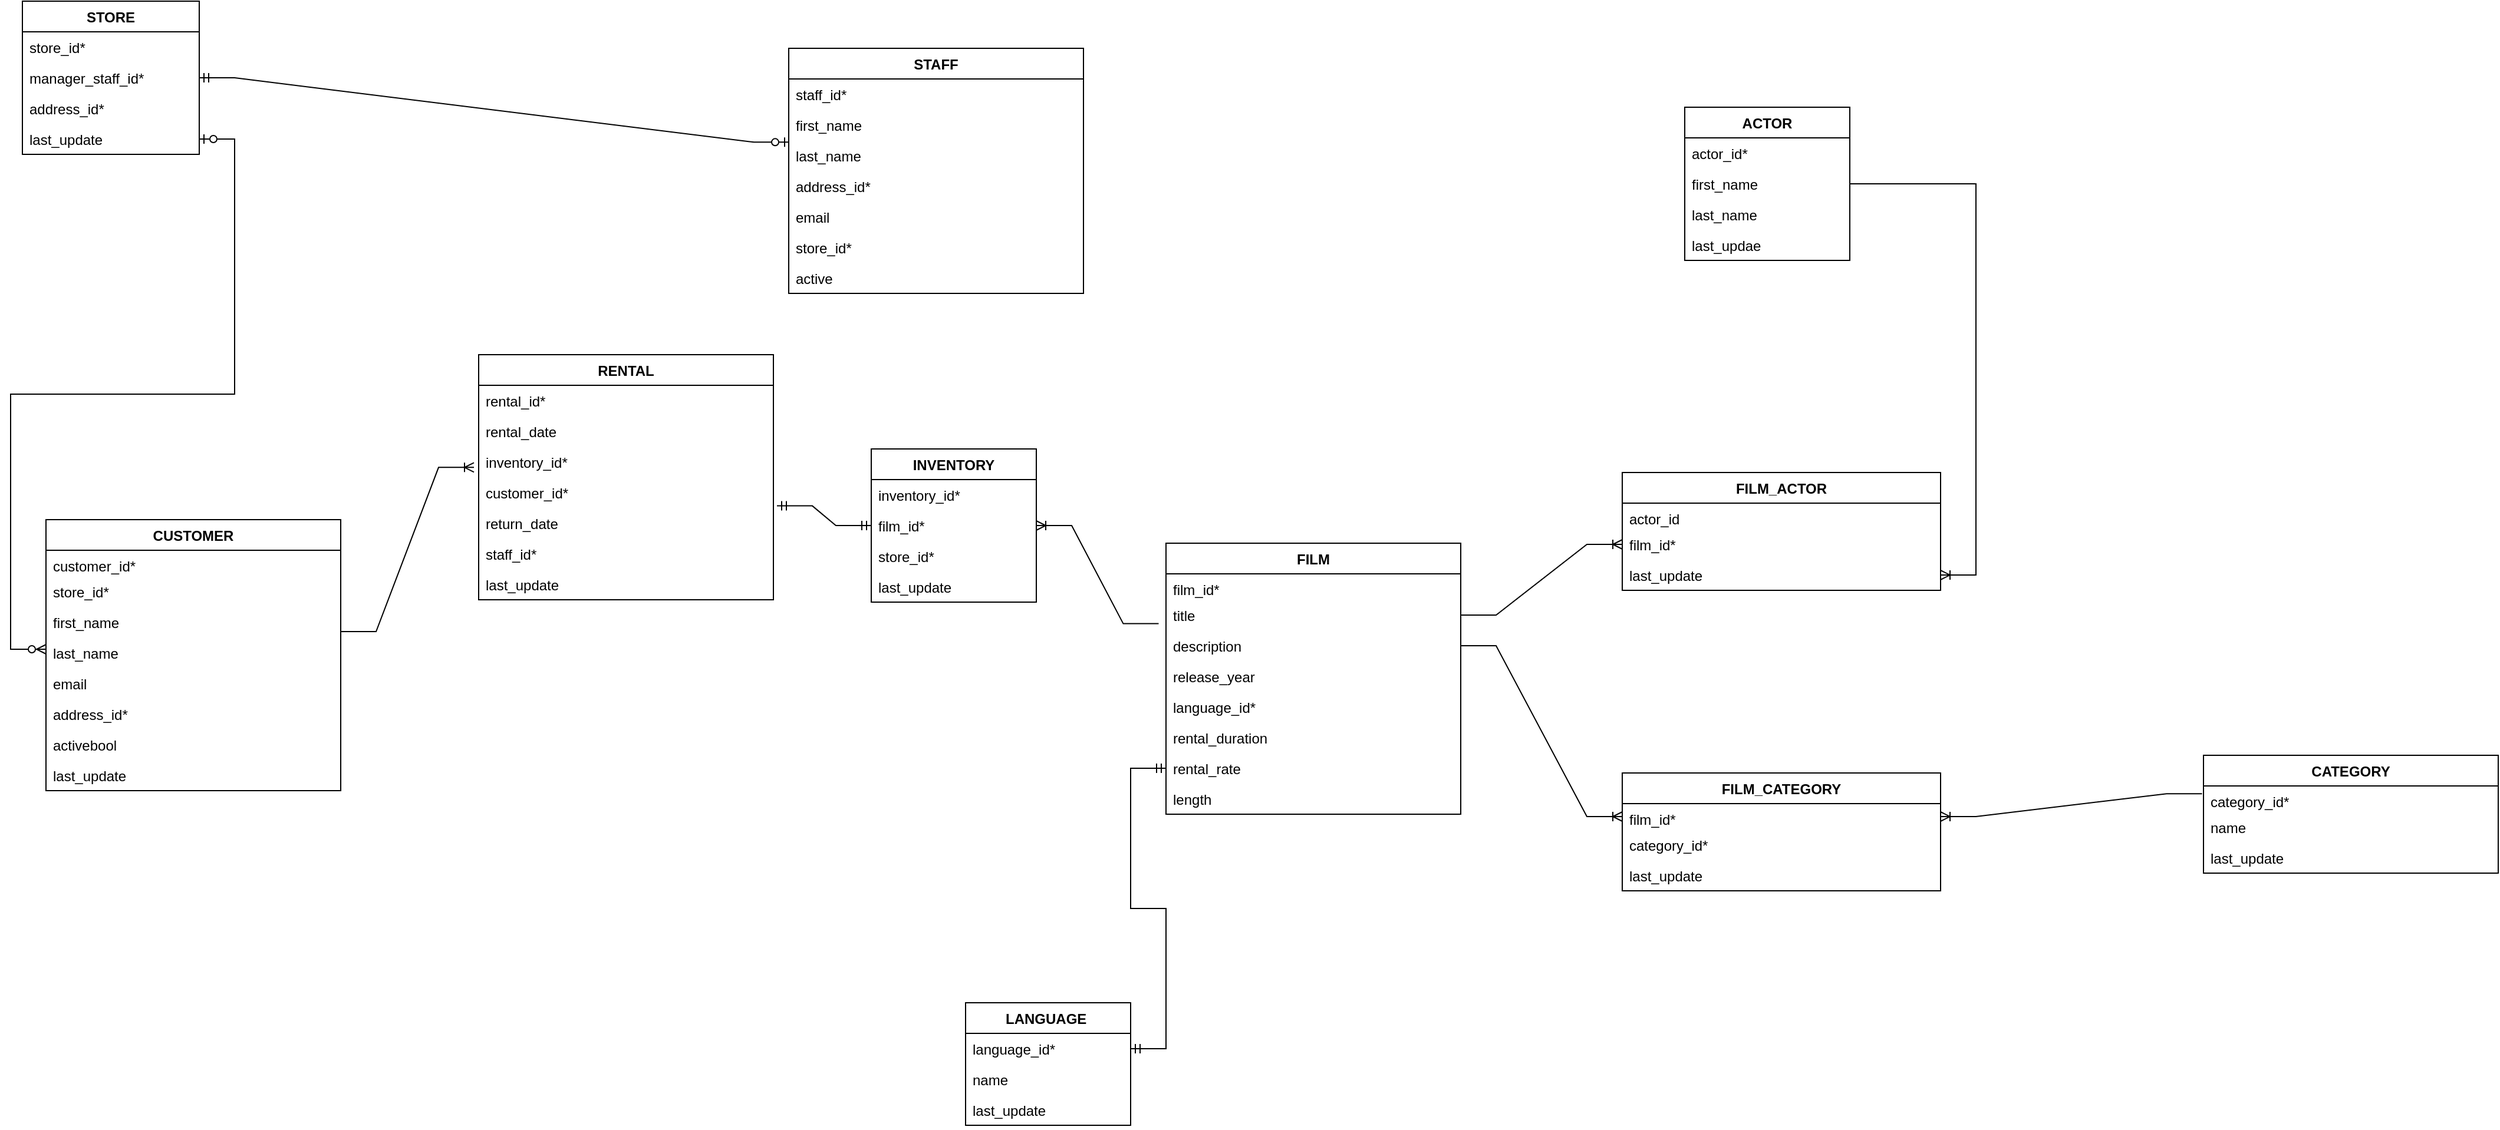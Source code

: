 <mxfile version="17.2.5" type="github">
  <diagram id="jvj_mjDD8zKbe3F_Ecz3" name="Page-1">
    <mxGraphModel dx="2211" dy="861" grid="1" gridSize="10" guides="1" tooltips="1" connect="1" arrows="1" fold="1" page="1" pageScale="1" pageWidth="827" pageHeight="1169" math="0" shadow="0">
      <root>
        <mxCell id="0" />
        <mxCell id="1" parent="0" />
        <mxCell id="hdb_1NuAloHOrRCtEI5n-2" value="STORE" style="swimlane;fontStyle=1;childLayout=stackLayout;horizontal=1;startSize=26;horizontalStack=0;resizeParent=1;resizeParentMax=0;resizeLast=0;collapsible=1;marginBottom=0;" vertex="1" parent="1">
          <mxGeometry x="-800" y="10" width="150" height="130" as="geometry" />
        </mxCell>
        <mxCell id="hdb_1NuAloHOrRCtEI5n-3" value="store_id*" style="text;align=left;verticalAlign=top;spacingLeft=4;spacingRight=4;overflow=hidden;rotatable=0;points=[[0,0.5],[1,0.5]];portConstraint=eastwest;" vertex="1" parent="hdb_1NuAloHOrRCtEI5n-2">
          <mxGeometry y="26" width="150" height="26" as="geometry" />
        </mxCell>
        <mxCell id="hdb_1NuAloHOrRCtEI5n-4" value="manager_staff_id*" style="text;align=left;verticalAlign=top;spacingLeft=4;spacingRight=4;overflow=hidden;rotatable=0;points=[[0,0.5],[1,0.5]];portConstraint=eastwest;" vertex="1" parent="hdb_1NuAloHOrRCtEI5n-2">
          <mxGeometry y="52" width="150" height="26" as="geometry" />
        </mxCell>
        <mxCell id="hdb_1NuAloHOrRCtEI5n-5" value="address_id*" style="text;align=left;verticalAlign=top;spacingLeft=4;spacingRight=4;overflow=hidden;rotatable=0;points=[[0,0.5],[1,0.5]];portConstraint=eastwest;" vertex="1" parent="hdb_1NuAloHOrRCtEI5n-2">
          <mxGeometry y="78" width="150" height="26" as="geometry" />
        </mxCell>
        <mxCell id="hdb_1NuAloHOrRCtEI5n-10" value="last_update" style="text;align=left;verticalAlign=top;spacingLeft=4;spacingRight=4;overflow=hidden;rotatable=0;points=[[0,0.5],[1,0.5]];portConstraint=eastwest;" vertex="1" parent="hdb_1NuAloHOrRCtEI5n-2">
          <mxGeometry y="104" width="150" height="26" as="geometry" />
        </mxCell>
        <mxCell id="hdb_1NuAloHOrRCtEI5n-14" value="CUSTOMER" style="swimlane;fontStyle=1;childLayout=stackLayout;horizontal=1;startSize=26;horizontalStack=0;resizeParent=1;resizeParentMax=0;resizeLast=0;collapsible=1;marginBottom=0;" vertex="1" parent="1">
          <mxGeometry x="-780" y="450" width="250" height="230" as="geometry" />
        </mxCell>
        <mxCell id="hdb_1NuAloHOrRCtEI5n-15" value="customer_id* " style="text;align=left;verticalAlign=top;spacingLeft=4;spacingRight=4;overflow=hidden;rotatable=0;points=[[0,0.5],[1,0.5]];portConstraint=eastwest;" vertex="1" parent="hdb_1NuAloHOrRCtEI5n-14">
          <mxGeometry y="26" width="250" height="22" as="geometry" />
        </mxCell>
        <mxCell id="hdb_1NuAloHOrRCtEI5n-16" value="store_id*" style="text;align=left;verticalAlign=top;spacingLeft=4;spacingRight=4;overflow=hidden;rotatable=0;points=[[0,0.5],[1,0.5]];portConstraint=eastwest;" vertex="1" parent="hdb_1NuAloHOrRCtEI5n-14">
          <mxGeometry y="48" width="250" height="26" as="geometry" />
        </mxCell>
        <mxCell id="hdb_1NuAloHOrRCtEI5n-17" value="first_name " style="text;align=left;verticalAlign=top;spacingLeft=4;spacingRight=4;overflow=hidden;rotatable=0;points=[[0,0.5],[1,0.5]];portConstraint=eastwest;" vertex="1" parent="hdb_1NuAloHOrRCtEI5n-14">
          <mxGeometry y="74" width="250" height="26" as="geometry" />
        </mxCell>
        <mxCell id="hdb_1NuAloHOrRCtEI5n-18" value="last_name " style="text;align=left;verticalAlign=top;spacingLeft=4;spacingRight=4;overflow=hidden;rotatable=0;points=[[0,0.5],[1,0.5]];portConstraint=eastwest;" vertex="1" parent="hdb_1NuAloHOrRCtEI5n-14">
          <mxGeometry y="100" width="250" height="26" as="geometry" />
        </mxCell>
        <mxCell id="hdb_1NuAloHOrRCtEI5n-19" value="email " style="text;align=left;verticalAlign=top;spacingLeft=4;spacingRight=4;overflow=hidden;rotatable=0;points=[[0,0.5],[1,0.5]];portConstraint=eastwest;" vertex="1" parent="hdb_1NuAloHOrRCtEI5n-14">
          <mxGeometry y="126" width="250" height="26" as="geometry" />
        </mxCell>
        <mxCell id="hdb_1NuAloHOrRCtEI5n-20" value="address_id*" style="text;align=left;verticalAlign=top;spacingLeft=4;spacingRight=4;overflow=hidden;rotatable=0;points=[[0,0.5],[1,0.5]];portConstraint=eastwest;" vertex="1" parent="hdb_1NuAloHOrRCtEI5n-14">
          <mxGeometry y="152" width="250" height="26" as="geometry" />
        </mxCell>
        <mxCell id="hdb_1NuAloHOrRCtEI5n-21" value="activebool " style="text;align=left;verticalAlign=top;spacingLeft=4;spacingRight=4;overflow=hidden;rotatable=0;points=[[0,0.5],[1,0.5]];portConstraint=eastwest;" vertex="1" parent="hdb_1NuAloHOrRCtEI5n-14">
          <mxGeometry y="178" width="250" height="26" as="geometry" />
        </mxCell>
        <mxCell id="hdb_1NuAloHOrRCtEI5n-83" value="last_update " style="text;align=left;verticalAlign=top;spacingLeft=4;spacingRight=4;overflow=hidden;rotatable=0;points=[[0,0.5],[1,0.5]];portConstraint=eastwest;" vertex="1" parent="hdb_1NuAloHOrRCtEI5n-14">
          <mxGeometry y="204" width="250" height="26" as="geometry" />
        </mxCell>
        <mxCell id="hdb_1NuAloHOrRCtEI5n-22" value="LANGUAGE " style="swimlane;fontStyle=1;childLayout=stackLayout;horizontal=1;startSize=26;horizontalStack=0;resizeParent=1;resizeParentMax=0;resizeLast=0;collapsible=1;marginBottom=0;" vertex="1" parent="1">
          <mxGeometry y="860" width="140" height="104" as="geometry" />
        </mxCell>
        <mxCell id="hdb_1NuAloHOrRCtEI5n-23" value="language_id*" style="text;align=left;verticalAlign=top;spacingLeft=4;spacingRight=4;overflow=hidden;rotatable=0;points=[[0,0.5],[1,0.5]];portConstraint=eastwest;" vertex="1" parent="hdb_1NuAloHOrRCtEI5n-22">
          <mxGeometry y="26" width="140" height="26" as="geometry" />
        </mxCell>
        <mxCell id="hdb_1NuAloHOrRCtEI5n-24" value="name" style="text;align=left;verticalAlign=top;spacingLeft=4;spacingRight=4;overflow=hidden;rotatable=0;points=[[0,0.5],[1,0.5]];portConstraint=eastwest;" vertex="1" parent="hdb_1NuAloHOrRCtEI5n-22">
          <mxGeometry y="52" width="140" height="26" as="geometry" />
        </mxCell>
        <mxCell id="hdb_1NuAloHOrRCtEI5n-25" value="last_update " style="text;align=left;verticalAlign=top;spacingLeft=4;spacingRight=4;overflow=hidden;rotatable=0;points=[[0,0.5],[1,0.5]];portConstraint=eastwest;" vertex="1" parent="hdb_1NuAloHOrRCtEI5n-22">
          <mxGeometry y="78" width="140" height="26" as="geometry" />
        </mxCell>
        <mxCell id="hdb_1NuAloHOrRCtEI5n-30" value="ACTOR" style="swimlane;fontStyle=1;childLayout=stackLayout;horizontal=1;startSize=26;horizontalStack=0;resizeParent=1;resizeParentMax=0;resizeLast=0;collapsible=1;marginBottom=0;" vertex="1" parent="1">
          <mxGeometry x="610" y="100" width="140" height="130" as="geometry" />
        </mxCell>
        <mxCell id="hdb_1NuAloHOrRCtEI5n-31" value="actor_id*" style="text;align=left;verticalAlign=top;spacingLeft=4;spacingRight=4;overflow=hidden;rotatable=0;points=[[0,0.5],[1,0.5]];portConstraint=eastwest;" vertex="1" parent="hdb_1NuAloHOrRCtEI5n-30">
          <mxGeometry y="26" width="140" height="26" as="geometry" />
        </mxCell>
        <mxCell id="hdb_1NuAloHOrRCtEI5n-32" value="first_name " style="text;align=left;verticalAlign=top;spacingLeft=4;spacingRight=4;overflow=hidden;rotatable=0;points=[[0,0.5],[1,0.5]];portConstraint=eastwest;" vertex="1" parent="hdb_1NuAloHOrRCtEI5n-30">
          <mxGeometry y="52" width="140" height="26" as="geometry" />
        </mxCell>
        <mxCell id="hdb_1NuAloHOrRCtEI5n-33" value="last_name " style="text;align=left;verticalAlign=top;spacingLeft=4;spacingRight=4;overflow=hidden;rotatable=0;points=[[0,0.5],[1,0.5]];portConstraint=eastwest;" vertex="1" parent="hdb_1NuAloHOrRCtEI5n-30">
          <mxGeometry y="78" width="140" height="26" as="geometry" />
        </mxCell>
        <mxCell id="hdb_1NuAloHOrRCtEI5n-34" value="last_updae" style="text;align=left;verticalAlign=top;spacingLeft=4;spacingRight=4;overflow=hidden;rotatable=0;points=[[0,0.5],[1,0.5]];portConstraint=eastwest;" vertex="1" parent="hdb_1NuAloHOrRCtEI5n-30">
          <mxGeometry y="104" width="140" height="26" as="geometry" />
        </mxCell>
        <mxCell id="hdb_1NuAloHOrRCtEI5n-38" value="STAFF" style="swimlane;fontStyle=1;childLayout=stackLayout;horizontal=1;startSize=26;horizontalStack=0;resizeParent=1;resizeParentMax=0;resizeLast=0;collapsible=1;marginBottom=0;" vertex="1" parent="1">
          <mxGeometry x="-150" y="50" width="250" height="208" as="geometry" />
        </mxCell>
        <mxCell id="hdb_1NuAloHOrRCtEI5n-39" value="staff_id*" style="text;align=left;verticalAlign=top;spacingLeft=4;spacingRight=4;overflow=hidden;rotatable=0;points=[[0,0.5],[1,0.5]];portConstraint=eastwest;" vertex="1" parent="hdb_1NuAloHOrRCtEI5n-38">
          <mxGeometry y="26" width="250" height="26" as="geometry" />
        </mxCell>
        <mxCell id="hdb_1NuAloHOrRCtEI5n-40" value="first_name " style="text;align=left;verticalAlign=top;spacingLeft=4;spacingRight=4;overflow=hidden;rotatable=0;points=[[0,0.5],[1,0.5]];portConstraint=eastwest;" vertex="1" parent="hdb_1NuAloHOrRCtEI5n-38">
          <mxGeometry y="52" width="250" height="26" as="geometry" />
        </mxCell>
        <mxCell id="hdb_1NuAloHOrRCtEI5n-41" value="last_name " style="text;align=left;verticalAlign=top;spacingLeft=4;spacingRight=4;overflow=hidden;rotatable=0;points=[[0,0.5],[1,0.5]];portConstraint=eastwest;" vertex="1" parent="hdb_1NuAloHOrRCtEI5n-38">
          <mxGeometry y="78" width="250" height="26" as="geometry" />
        </mxCell>
        <mxCell id="hdb_1NuAloHOrRCtEI5n-42" value="address_id*" style="text;align=left;verticalAlign=top;spacingLeft=4;spacingRight=4;overflow=hidden;rotatable=0;points=[[0,0.5],[1,0.5]];portConstraint=eastwest;" vertex="1" parent="hdb_1NuAloHOrRCtEI5n-38">
          <mxGeometry y="104" width="250" height="26" as="geometry" />
        </mxCell>
        <mxCell id="hdb_1NuAloHOrRCtEI5n-43" value="email " style="text;align=left;verticalAlign=top;spacingLeft=4;spacingRight=4;overflow=hidden;rotatable=0;points=[[0,0.5],[1,0.5]];portConstraint=eastwest;" vertex="1" parent="hdb_1NuAloHOrRCtEI5n-38">
          <mxGeometry y="130" width="250" height="26" as="geometry" />
        </mxCell>
        <mxCell id="hdb_1NuAloHOrRCtEI5n-44" value="store_id*" style="text;align=left;verticalAlign=top;spacingLeft=4;spacingRight=4;overflow=hidden;rotatable=0;points=[[0,0.5],[1,0.5]];portConstraint=eastwest;" vertex="1" parent="hdb_1NuAloHOrRCtEI5n-38">
          <mxGeometry y="156" width="250" height="26" as="geometry" />
        </mxCell>
        <mxCell id="hdb_1NuAloHOrRCtEI5n-45" value="active " style="text;align=left;verticalAlign=top;spacingLeft=4;spacingRight=4;overflow=hidden;rotatable=0;points=[[0,0.5],[1,0.5]];portConstraint=eastwest;" vertex="1" parent="hdb_1NuAloHOrRCtEI5n-38">
          <mxGeometry y="182" width="250" height="26" as="geometry" />
        </mxCell>
        <mxCell id="hdb_1NuAloHOrRCtEI5n-62" value="FILM_CATEGORY" style="swimlane;fontStyle=1;childLayout=stackLayout;horizontal=1;startSize=26;horizontalStack=0;resizeParent=1;resizeParentMax=0;resizeLast=0;collapsible=1;marginBottom=0;" vertex="1" parent="1">
          <mxGeometry x="557" y="665" width="270" height="100" as="geometry" />
        </mxCell>
        <mxCell id="hdb_1NuAloHOrRCtEI5n-63" value="film_id*" style="text;align=left;verticalAlign=top;spacingLeft=4;spacingRight=4;overflow=hidden;rotatable=0;points=[[0,0.5],[1,0.5]];portConstraint=eastwest;" vertex="1" parent="hdb_1NuAloHOrRCtEI5n-62">
          <mxGeometry y="26" width="270" height="22" as="geometry" />
        </mxCell>
        <mxCell id="hdb_1NuAloHOrRCtEI5n-64" value="category_id*" style="text;align=left;verticalAlign=top;spacingLeft=4;spacingRight=4;overflow=hidden;rotatable=0;points=[[0,0.5],[1,0.5]];portConstraint=eastwest;" vertex="1" parent="hdb_1NuAloHOrRCtEI5n-62">
          <mxGeometry y="48" width="270" height="26" as="geometry" />
        </mxCell>
        <mxCell id="hdb_1NuAloHOrRCtEI5n-65" value="last_update " style="text;align=left;verticalAlign=top;spacingLeft=4;spacingRight=4;overflow=hidden;rotatable=0;points=[[0,0.5],[1,0.5]];portConstraint=eastwest;" vertex="1" parent="hdb_1NuAloHOrRCtEI5n-62">
          <mxGeometry y="74" width="270" height="26" as="geometry" />
        </mxCell>
        <mxCell id="hdb_1NuAloHOrRCtEI5n-70" value="INVENTORY" style="swimlane;fontStyle=1;childLayout=stackLayout;horizontal=1;startSize=26;horizontalStack=0;resizeParent=1;resizeParentMax=0;resizeLast=0;collapsible=1;marginBottom=0;" vertex="1" parent="1">
          <mxGeometry x="-80" y="390" width="140" height="130" as="geometry" />
        </mxCell>
        <mxCell id="hdb_1NuAloHOrRCtEI5n-72" value="inventory_id*" style="text;align=left;verticalAlign=top;spacingLeft=4;spacingRight=4;overflow=hidden;rotatable=0;points=[[0,0.5],[1,0.5]];portConstraint=eastwest;" vertex="1" parent="hdb_1NuAloHOrRCtEI5n-70">
          <mxGeometry y="26" width="140" height="26" as="geometry" />
        </mxCell>
        <mxCell id="hdb_1NuAloHOrRCtEI5n-73" value="film_id*" style="text;align=left;verticalAlign=top;spacingLeft=4;spacingRight=4;overflow=hidden;rotatable=0;points=[[0,0.5],[1,0.5]];portConstraint=eastwest;" vertex="1" parent="hdb_1NuAloHOrRCtEI5n-70">
          <mxGeometry y="52" width="140" height="26" as="geometry" />
        </mxCell>
        <mxCell id="hdb_1NuAloHOrRCtEI5n-80" value="store_id*" style="text;align=left;verticalAlign=top;spacingLeft=4;spacingRight=4;overflow=hidden;rotatable=0;points=[[0,0.5],[1,0.5]];portConstraint=eastwest;" vertex="1" parent="hdb_1NuAloHOrRCtEI5n-70">
          <mxGeometry y="78" width="140" height="26" as="geometry" />
        </mxCell>
        <mxCell id="hdb_1NuAloHOrRCtEI5n-81" value="last_update " style="text;align=left;verticalAlign=top;spacingLeft=4;spacingRight=4;overflow=hidden;rotatable=0;points=[[0,0.5],[1,0.5]];portConstraint=eastwest;" vertex="1" parent="hdb_1NuAloHOrRCtEI5n-70">
          <mxGeometry y="104" width="140" height="26" as="geometry" />
        </mxCell>
        <mxCell id="hdb_1NuAloHOrRCtEI5n-101" value="FILM" style="swimlane;fontStyle=1;childLayout=stackLayout;horizontal=1;startSize=26;horizontalStack=0;resizeParent=1;resizeParentMax=0;resizeLast=0;collapsible=1;marginBottom=0;" vertex="1" parent="1">
          <mxGeometry x="170" y="470" width="250" height="230" as="geometry" />
        </mxCell>
        <mxCell id="hdb_1NuAloHOrRCtEI5n-102" value="film_id*" style="text;align=left;verticalAlign=top;spacingLeft=4;spacingRight=4;overflow=hidden;rotatable=0;points=[[0,0.5],[1,0.5]];portConstraint=eastwest;" vertex="1" parent="hdb_1NuAloHOrRCtEI5n-101">
          <mxGeometry y="26" width="250" height="22" as="geometry" />
        </mxCell>
        <mxCell id="hdb_1NuAloHOrRCtEI5n-103" value="title " style="text;align=left;verticalAlign=top;spacingLeft=4;spacingRight=4;overflow=hidden;rotatable=0;points=[[0,0.5],[1,0.5]];portConstraint=eastwest;" vertex="1" parent="hdb_1NuAloHOrRCtEI5n-101">
          <mxGeometry y="48" width="250" height="26" as="geometry" />
        </mxCell>
        <mxCell id="hdb_1NuAloHOrRCtEI5n-104" value="description " style="text;align=left;verticalAlign=top;spacingLeft=4;spacingRight=4;overflow=hidden;rotatable=0;points=[[0,0.5],[1,0.5]];portConstraint=eastwest;" vertex="1" parent="hdb_1NuAloHOrRCtEI5n-101">
          <mxGeometry y="74" width="250" height="26" as="geometry" />
        </mxCell>
        <mxCell id="hdb_1NuAloHOrRCtEI5n-105" value="release_year " style="text;align=left;verticalAlign=top;spacingLeft=4;spacingRight=4;overflow=hidden;rotatable=0;points=[[0,0.5],[1,0.5]];portConstraint=eastwest;" vertex="1" parent="hdb_1NuAloHOrRCtEI5n-101">
          <mxGeometry y="100" width="250" height="26" as="geometry" />
        </mxCell>
        <mxCell id="hdb_1NuAloHOrRCtEI5n-106" value="language_id*" style="text;align=left;verticalAlign=top;spacingLeft=4;spacingRight=4;overflow=hidden;rotatable=0;points=[[0,0.5],[1,0.5]];portConstraint=eastwest;" vertex="1" parent="hdb_1NuAloHOrRCtEI5n-101">
          <mxGeometry y="126" width="250" height="26" as="geometry" />
        </mxCell>
        <mxCell id="hdb_1NuAloHOrRCtEI5n-107" value="rental_duration " style="text;align=left;verticalAlign=top;spacingLeft=4;spacingRight=4;overflow=hidden;rotatable=0;points=[[0,0.5],[1,0.5]];portConstraint=eastwest;" vertex="1" parent="hdb_1NuAloHOrRCtEI5n-101">
          <mxGeometry y="152" width="250" height="26" as="geometry" />
        </mxCell>
        <mxCell id="hdb_1NuAloHOrRCtEI5n-108" value="rental_rate " style="text;align=left;verticalAlign=top;spacingLeft=4;spacingRight=4;overflow=hidden;rotatable=0;points=[[0,0.5],[1,0.5]];portConstraint=eastwest;" vertex="1" parent="hdb_1NuAloHOrRCtEI5n-101">
          <mxGeometry y="178" width="250" height="26" as="geometry" />
        </mxCell>
        <mxCell id="hdb_1NuAloHOrRCtEI5n-109" value="length " style="text;align=left;verticalAlign=top;spacingLeft=4;spacingRight=4;overflow=hidden;rotatable=0;points=[[0,0.5],[1,0.5]];portConstraint=eastwest;" vertex="1" parent="hdb_1NuAloHOrRCtEI5n-101">
          <mxGeometry y="204" width="250" height="26" as="geometry" />
        </mxCell>
        <mxCell id="hdb_1NuAloHOrRCtEI5n-150" value="CATEGORY" style="swimlane;fontStyle=1;childLayout=stackLayout;horizontal=1;startSize=26;horizontalStack=0;resizeParent=1;resizeParentMax=0;resizeLast=0;collapsible=1;marginBottom=0;" vertex="1" parent="1">
          <mxGeometry x="1050" y="650" width="250" height="100" as="geometry" />
        </mxCell>
        <mxCell id="hdb_1NuAloHOrRCtEI5n-151" value="category_id*" style="text;align=left;verticalAlign=top;spacingLeft=4;spacingRight=4;overflow=hidden;rotatable=0;points=[[0,0.5],[1,0.5]];portConstraint=eastwest;" vertex="1" parent="hdb_1NuAloHOrRCtEI5n-150">
          <mxGeometry y="26" width="250" height="22" as="geometry" />
        </mxCell>
        <mxCell id="hdb_1NuAloHOrRCtEI5n-152" value="name" style="text;align=left;verticalAlign=top;spacingLeft=4;spacingRight=4;overflow=hidden;rotatable=0;points=[[0,0.5],[1,0.5]];portConstraint=eastwest;" vertex="1" parent="hdb_1NuAloHOrRCtEI5n-150">
          <mxGeometry y="48" width="250" height="26" as="geometry" />
        </mxCell>
        <mxCell id="hdb_1NuAloHOrRCtEI5n-153" value="last_update" style="text;align=left;verticalAlign=top;spacingLeft=4;spacingRight=4;overflow=hidden;rotatable=0;points=[[0,0.5],[1,0.5]];portConstraint=eastwest;" vertex="1" parent="hdb_1NuAloHOrRCtEI5n-150">
          <mxGeometry y="74" width="250" height="26" as="geometry" />
        </mxCell>
        <mxCell id="hdb_1NuAloHOrRCtEI5n-46" value="RENTAL" style="swimlane;fontStyle=1;childLayout=stackLayout;horizontal=1;startSize=26;horizontalStack=0;resizeParent=1;resizeParentMax=0;resizeLast=0;collapsible=1;marginBottom=0;" vertex="1" parent="1">
          <mxGeometry x="-413" y="310" width="250" height="208" as="geometry" />
        </mxCell>
        <mxCell id="hdb_1NuAloHOrRCtEI5n-47" value="rental_id*" style="text;align=left;verticalAlign=top;spacingLeft=4;spacingRight=4;overflow=hidden;rotatable=0;points=[[0,0.5],[1,0.5]];portConstraint=eastwest;" vertex="1" parent="hdb_1NuAloHOrRCtEI5n-46">
          <mxGeometry y="26" width="250" height="26" as="geometry" />
        </mxCell>
        <mxCell id="hdb_1NuAloHOrRCtEI5n-48" value="rental_date" style="text;align=left;verticalAlign=top;spacingLeft=4;spacingRight=4;overflow=hidden;rotatable=0;points=[[0,0.5],[1,0.5]];portConstraint=eastwest;" vertex="1" parent="hdb_1NuAloHOrRCtEI5n-46">
          <mxGeometry y="52" width="250" height="26" as="geometry" />
        </mxCell>
        <mxCell id="hdb_1NuAloHOrRCtEI5n-49" value="inventory_id*" style="text;align=left;verticalAlign=top;spacingLeft=4;spacingRight=4;overflow=hidden;rotatable=0;points=[[0,0.5],[1,0.5]];portConstraint=eastwest;" vertex="1" parent="hdb_1NuAloHOrRCtEI5n-46">
          <mxGeometry y="78" width="250" height="26" as="geometry" />
        </mxCell>
        <mxCell id="hdb_1NuAloHOrRCtEI5n-50" value="customer_id*" style="text;align=left;verticalAlign=top;spacingLeft=4;spacingRight=4;overflow=hidden;rotatable=0;points=[[0,0.5],[1,0.5]];portConstraint=eastwest;" vertex="1" parent="hdb_1NuAloHOrRCtEI5n-46">
          <mxGeometry y="104" width="250" height="26" as="geometry" />
        </mxCell>
        <mxCell id="hdb_1NuAloHOrRCtEI5n-51" value="return_date " style="text;align=left;verticalAlign=top;spacingLeft=4;spacingRight=4;overflow=hidden;rotatable=0;points=[[0,0.5],[1,0.5]];portConstraint=eastwest;" vertex="1" parent="hdb_1NuAloHOrRCtEI5n-46">
          <mxGeometry y="130" width="250" height="26" as="geometry" />
        </mxCell>
        <mxCell id="hdb_1NuAloHOrRCtEI5n-52" value="staff_id*" style="text;align=left;verticalAlign=top;spacingLeft=4;spacingRight=4;overflow=hidden;rotatable=0;points=[[0,0.5],[1,0.5]];portConstraint=eastwest;" vertex="1" parent="hdb_1NuAloHOrRCtEI5n-46">
          <mxGeometry y="156" width="250" height="26" as="geometry" />
        </mxCell>
        <mxCell id="hdb_1NuAloHOrRCtEI5n-53" value="last_update" style="text;align=left;verticalAlign=top;spacingLeft=4;spacingRight=4;overflow=hidden;rotatable=0;points=[[0,0.5],[1,0.5]];portConstraint=eastwest;" vertex="1" parent="hdb_1NuAloHOrRCtEI5n-46">
          <mxGeometry y="182" width="250" height="26" as="geometry" />
        </mxCell>
        <mxCell id="hdb_1NuAloHOrRCtEI5n-215" value="" style="edgeStyle=entityRelationEdgeStyle;fontSize=12;html=1;endArrow=ERzeroToOne;startArrow=ERmandOne;rounded=0;exitX=1;exitY=0.5;exitDx=0;exitDy=0;entryX=0.002;entryY=0.064;entryDx=0;entryDy=0;entryPerimeter=0;" edge="1" parent="1" source="hdb_1NuAloHOrRCtEI5n-4" target="hdb_1NuAloHOrRCtEI5n-41">
          <mxGeometry width="100" height="100" relative="1" as="geometry">
            <mxPoint x="40" y="656" as="sourcePoint" />
            <mxPoint x="140" y="556" as="targetPoint" />
          </mxGeometry>
        </mxCell>
        <mxCell id="hdb_1NuAloHOrRCtEI5n-217" value="" style="edgeStyle=entityRelationEdgeStyle;fontSize=12;html=1;endArrow=ERzeroToMany;startArrow=ERzeroToOne;rounded=0;" edge="1" parent="1" source="hdb_1NuAloHOrRCtEI5n-10">
          <mxGeometry width="100" height="100" relative="1" as="geometry">
            <mxPoint x="-390" y="380" as="sourcePoint" />
            <mxPoint x="-780" y="560" as="targetPoint" />
          </mxGeometry>
        </mxCell>
        <mxCell id="hdb_1NuAloHOrRCtEI5n-227" value="" style="edgeStyle=entityRelationEdgeStyle;fontSize=12;html=1;endArrow=ERmandOne;startArrow=ERmandOne;rounded=0;exitX=1;exitY=0.5;exitDx=0;exitDy=0;entryX=0;entryY=0.5;entryDx=0;entryDy=0;" edge="1" parent="1" source="hdb_1NuAloHOrRCtEI5n-23" target="hdb_1NuAloHOrRCtEI5n-108">
          <mxGeometry width="100" height="100" relative="1" as="geometry">
            <mxPoint x="-480" y="890" as="sourcePoint" />
            <mxPoint x="-460" y="1040" as="targetPoint" />
          </mxGeometry>
        </mxCell>
        <mxCell id="hdb_1NuAloHOrRCtEI5n-238" value="" style="edgeStyle=entityRelationEdgeStyle;fontSize=12;html=1;endArrow=ERoneToMany;rounded=0;exitX=1;exitY=0.5;exitDx=0;exitDy=0;entryX=0;entryY=0.5;entryDx=0;entryDy=0;" edge="1" parent="1" source="hdb_1NuAloHOrRCtEI5n-104" target="hdb_1NuAloHOrRCtEI5n-63">
          <mxGeometry width="100" height="100" relative="1" as="geometry">
            <mxPoint x="-280" y="920" as="sourcePoint" />
            <mxPoint x="-250" y="870" as="targetPoint" />
          </mxGeometry>
        </mxCell>
        <mxCell id="hdb_1NuAloHOrRCtEI5n-242" value="" style="edgeStyle=entityRelationEdgeStyle;fontSize=12;html=1;endArrow=ERoneToMany;rounded=0;exitX=-0.005;exitY=0.299;exitDx=0;exitDy=0;exitPerimeter=0;entryX=1;entryY=0.5;entryDx=0;entryDy=0;" edge="1" parent="1" source="hdb_1NuAloHOrRCtEI5n-151" target="hdb_1NuAloHOrRCtEI5n-63">
          <mxGeometry width="100" height="100" relative="1" as="geometry">
            <mxPoint x="-60" y="980" as="sourcePoint" />
            <mxPoint x="40" y="880" as="targetPoint" />
          </mxGeometry>
        </mxCell>
        <mxCell id="hdb_1NuAloHOrRCtEI5n-243" value="FILM_ACTOR" style="swimlane;fontStyle=1;childLayout=stackLayout;horizontal=1;startSize=26;horizontalStack=0;resizeParent=1;resizeParentMax=0;resizeLast=0;collapsible=1;marginBottom=0;" vertex="1" parent="1">
          <mxGeometry x="557" y="410" width="270" height="100" as="geometry" />
        </mxCell>
        <mxCell id="hdb_1NuAloHOrRCtEI5n-244" value="actor_id" style="text;align=left;verticalAlign=top;spacingLeft=4;spacingRight=4;overflow=hidden;rotatable=0;points=[[0,0.5],[1,0.5]];portConstraint=eastwest;" vertex="1" parent="hdb_1NuAloHOrRCtEI5n-243">
          <mxGeometry y="26" width="270" height="22" as="geometry" />
        </mxCell>
        <mxCell id="hdb_1NuAloHOrRCtEI5n-245" value="film_id*" style="text;align=left;verticalAlign=top;spacingLeft=4;spacingRight=4;overflow=hidden;rotatable=0;points=[[0,0.5],[1,0.5]];portConstraint=eastwest;" vertex="1" parent="hdb_1NuAloHOrRCtEI5n-243">
          <mxGeometry y="48" width="270" height="26" as="geometry" />
        </mxCell>
        <mxCell id="hdb_1NuAloHOrRCtEI5n-246" value="last_update " style="text;align=left;verticalAlign=top;spacingLeft=4;spacingRight=4;overflow=hidden;rotatable=0;points=[[0,0.5],[1,0.5]];portConstraint=eastwest;" vertex="1" parent="hdb_1NuAloHOrRCtEI5n-243">
          <mxGeometry y="74" width="270" height="26" as="geometry" />
        </mxCell>
        <mxCell id="hdb_1NuAloHOrRCtEI5n-247" value="" style="edgeStyle=entityRelationEdgeStyle;fontSize=12;html=1;endArrow=ERoneToMany;rounded=0;exitX=1;exitY=0.5;exitDx=0;exitDy=0;" edge="1" parent="1" source="hdb_1NuAloHOrRCtEI5n-32" target="hdb_1NuAloHOrRCtEI5n-246">
          <mxGeometry width="100" height="100" relative="1" as="geometry">
            <mxPoint x="190" y="420" as="sourcePoint" />
            <mxPoint x="380" y="500" as="targetPoint" />
          </mxGeometry>
        </mxCell>
        <mxCell id="hdb_1NuAloHOrRCtEI5n-254" value="" style="edgeStyle=entityRelationEdgeStyle;fontSize=12;html=1;endArrow=ERoneToMany;rounded=0;exitX=1;exitY=0.5;exitDx=0;exitDy=0;entryX=0;entryY=0.5;entryDx=0;entryDy=0;" edge="1" parent="1" source="hdb_1NuAloHOrRCtEI5n-103" target="hdb_1NuAloHOrRCtEI5n-245">
          <mxGeometry width="100" height="100" relative="1" as="geometry">
            <mxPoint x="-500" y="820" as="sourcePoint" />
            <mxPoint x="-600" y="720" as="targetPoint" />
          </mxGeometry>
        </mxCell>
        <mxCell id="hdb_1NuAloHOrRCtEI5n-260" value="" style="edgeStyle=entityRelationEdgeStyle;fontSize=12;html=1;endArrow=ERmandOne;startArrow=ERmandOne;rounded=0;exitX=0;exitY=0.5;exitDx=0;exitDy=0;entryX=1.012;entryY=0.935;entryDx=0;entryDy=0;entryPerimeter=0;" edge="1" parent="1" source="hdb_1NuAloHOrRCtEI5n-73" target="hdb_1NuAloHOrRCtEI5n-50">
          <mxGeometry width="100" height="100" relative="1" as="geometry">
            <mxPoint x="-90" y="530" as="sourcePoint" />
            <mxPoint x="-160" y="310" as="targetPoint" />
          </mxGeometry>
        </mxCell>
        <mxCell id="hdb_1NuAloHOrRCtEI5n-274" value="" style="edgeStyle=entityRelationEdgeStyle;fontSize=12;html=1;endArrow=ERoneToMany;rounded=0;exitX=1;exitY=-0.192;exitDx=0;exitDy=0;exitPerimeter=0;entryX=-0.016;entryY=-0.32;entryDx=0;entryDy=0;entryPerimeter=0;" edge="1" parent="1" source="hdb_1NuAloHOrRCtEI5n-18" target="hdb_1NuAloHOrRCtEI5n-50">
          <mxGeometry width="100" height="100" relative="1" as="geometry">
            <mxPoint x="-660" y="310" as="sourcePoint" />
            <mxPoint x="-480" y="950" as="targetPoint" />
          </mxGeometry>
        </mxCell>
        <mxCell id="hdb_1NuAloHOrRCtEI5n-282" value="" style="edgeStyle=entityRelationEdgeStyle;fontSize=12;html=1;endArrow=ERoneToMany;rounded=0;exitX=-0.025;exitY=-0.219;exitDx=0;exitDy=0;entryX=1;entryY=0.5;entryDx=0;entryDy=0;exitPerimeter=0;" edge="1" parent="1" source="hdb_1NuAloHOrRCtEI5n-104" target="hdb_1NuAloHOrRCtEI5n-73">
          <mxGeometry width="100" height="100" relative="1" as="geometry">
            <mxPoint x="190" y="570" as="sourcePoint" />
            <mxPoint x="-70" y="460" as="targetPoint" />
          </mxGeometry>
        </mxCell>
      </root>
    </mxGraphModel>
  </diagram>
</mxfile>
